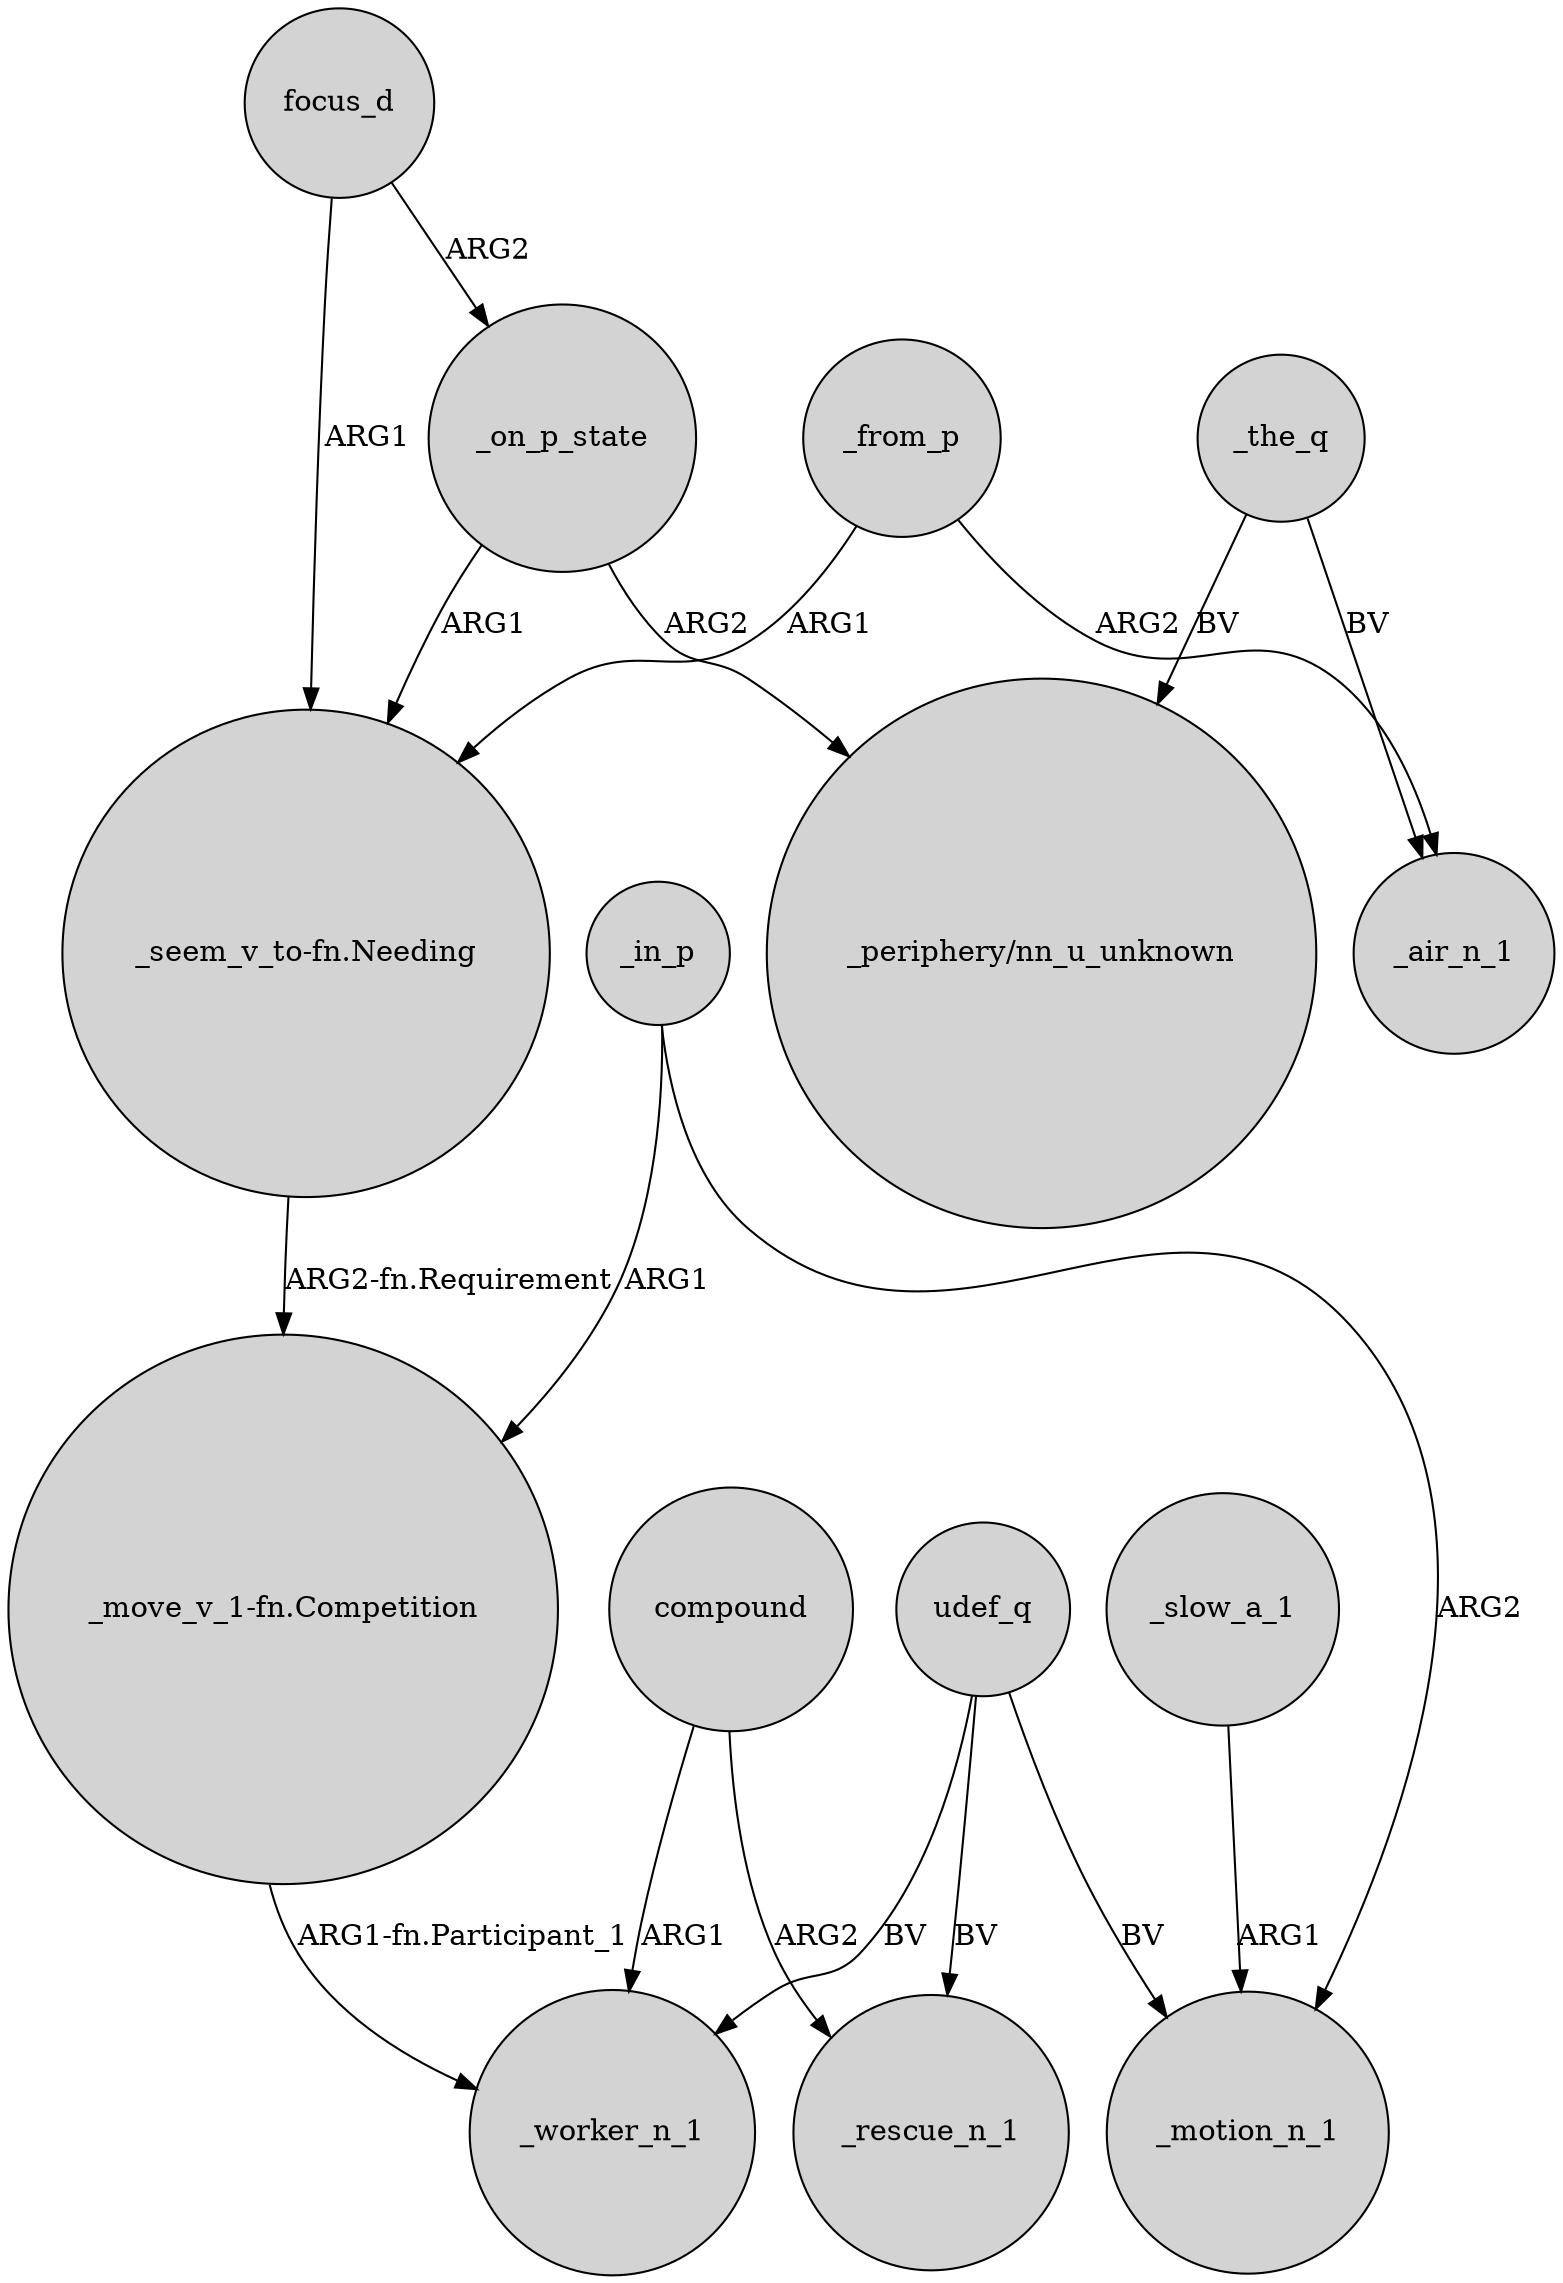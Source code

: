 digraph {
	node [shape=circle style=filled]
	compound -> _rescue_n_1 [label=ARG2]
	compound -> _worker_n_1 [label=ARG1]
	_the_q -> "_periphery/nn_u_unknown" [label=BV]
	udef_q -> _rescue_n_1 [label=BV]
	_in_p -> "_move_v_1-fn.Competition" [label=ARG1]
	udef_q -> _worker_n_1 [label=BV]
	focus_d -> "_seem_v_to-fn.Needing" [label=ARG1]
	_in_p -> _motion_n_1 [label=ARG2]
	"_move_v_1-fn.Competition" -> _worker_n_1 [label="ARG1-fn.Participant_1"]
	focus_d -> _on_p_state [label=ARG2]
	_slow_a_1 -> _motion_n_1 [label=ARG1]
	udef_q -> _motion_n_1 [label=BV]
	"_seem_v_to-fn.Needing" -> "_move_v_1-fn.Competition" [label="ARG2-fn.Requirement"]
	_on_p_state -> "_periphery/nn_u_unknown" [label=ARG2]
	_from_p -> _air_n_1 [label=ARG2]
	_from_p -> "_seem_v_to-fn.Needing" [label=ARG1]
	_the_q -> _air_n_1 [label=BV]
	_on_p_state -> "_seem_v_to-fn.Needing" [label=ARG1]
}
